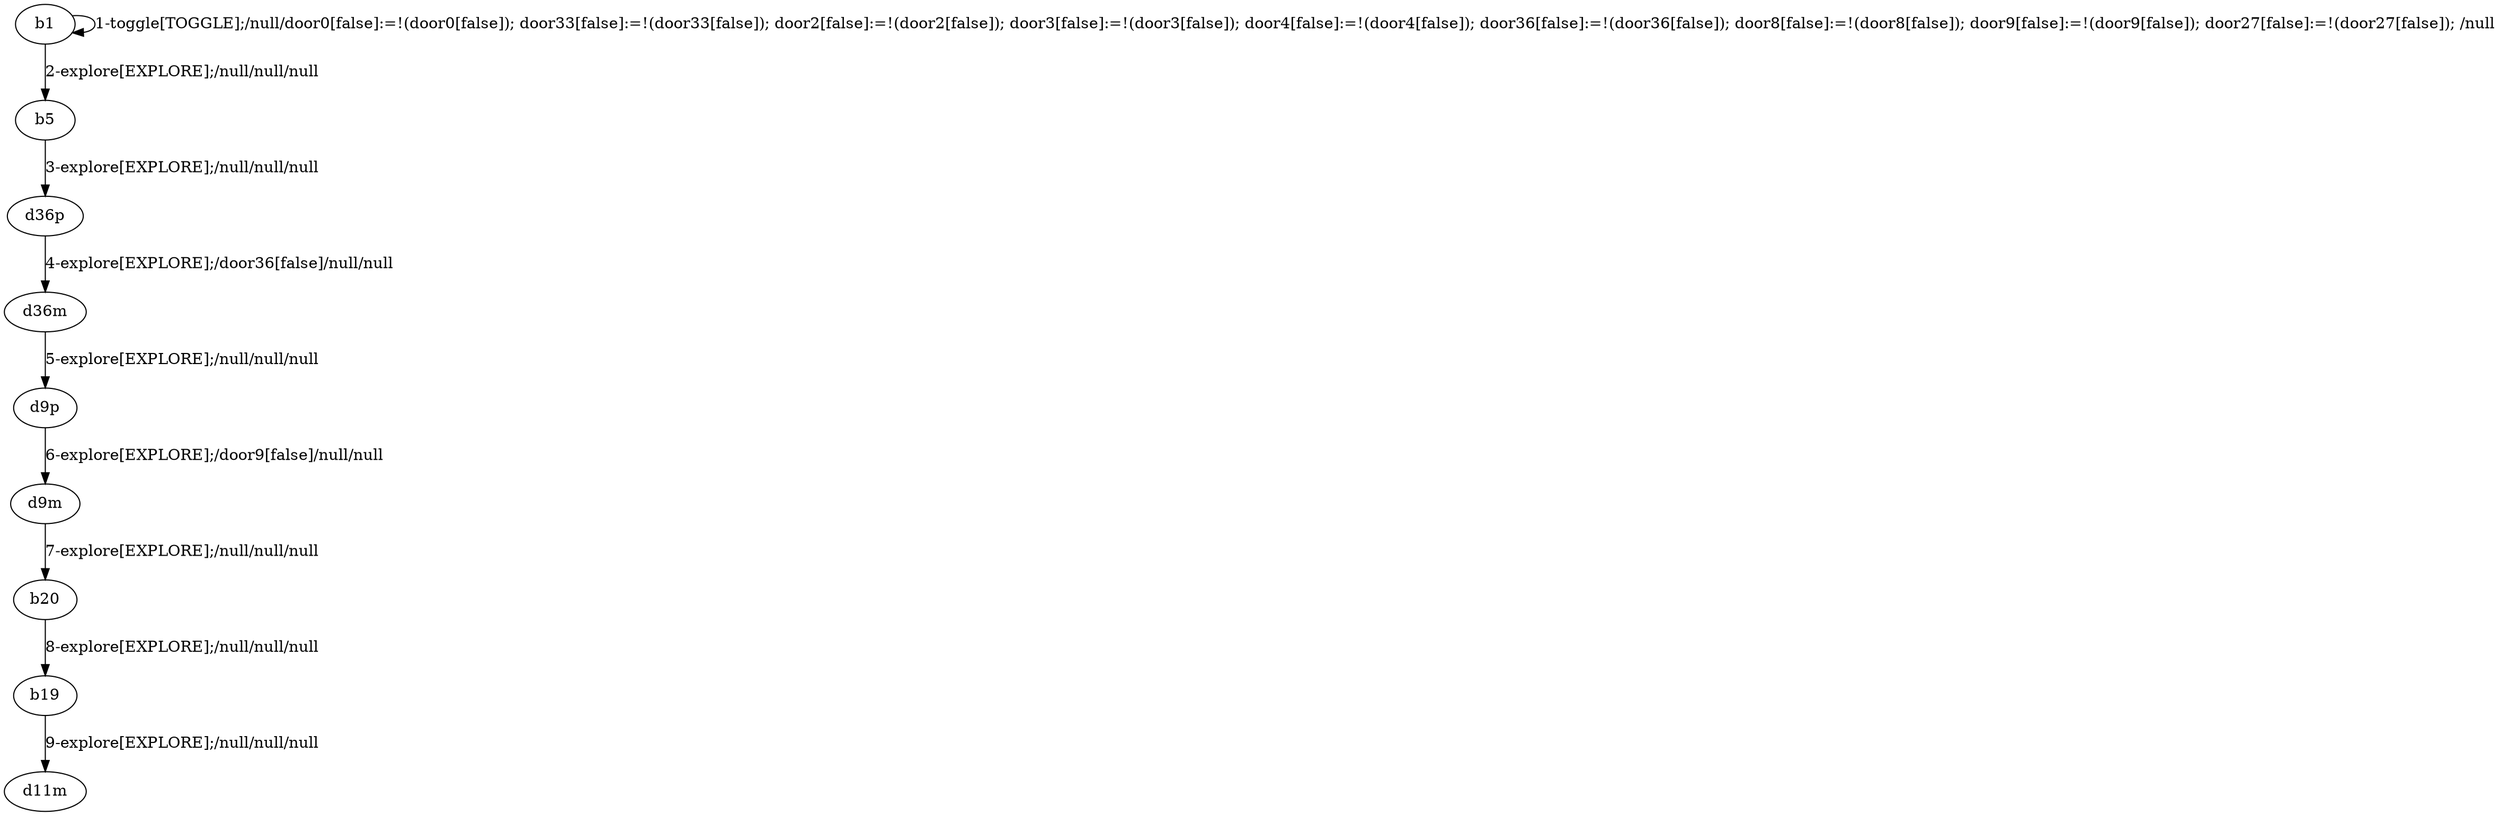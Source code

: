 # Total number of goals covered by this test: 5
# b20 --> b19
# d9m --> b20
# b19 --> d11m
# d9p --> d9m
# d36m --> d9p

digraph g {
"b1" -> "b1" [label = "1-toggle[TOGGLE];/null/door0[false]:=!(door0[false]); door33[false]:=!(door33[false]); door2[false]:=!(door2[false]); door3[false]:=!(door3[false]); door4[false]:=!(door4[false]); door36[false]:=!(door36[false]); door8[false]:=!(door8[false]); door9[false]:=!(door9[false]); door27[false]:=!(door27[false]); /null"];
"b1" -> "b5" [label = "2-explore[EXPLORE];/null/null/null"];
"b5" -> "d36p" [label = "3-explore[EXPLORE];/null/null/null"];
"d36p" -> "d36m" [label = "4-explore[EXPLORE];/door36[false]/null/null"];
"d36m" -> "d9p" [label = "5-explore[EXPLORE];/null/null/null"];
"d9p" -> "d9m" [label = "6-explore[EXPLORE];/door9[false]/null/null"];
"d9m" -> "b20" [label = "7-explore[EXPLORE];/null/null/null"];
"b20" -> "b19" [label = "8-explore[EXPLORE];/null/null/null"];
"b19" -> "d11m" [label = "9-explore[EXPLORE];/null/null/null"];
}